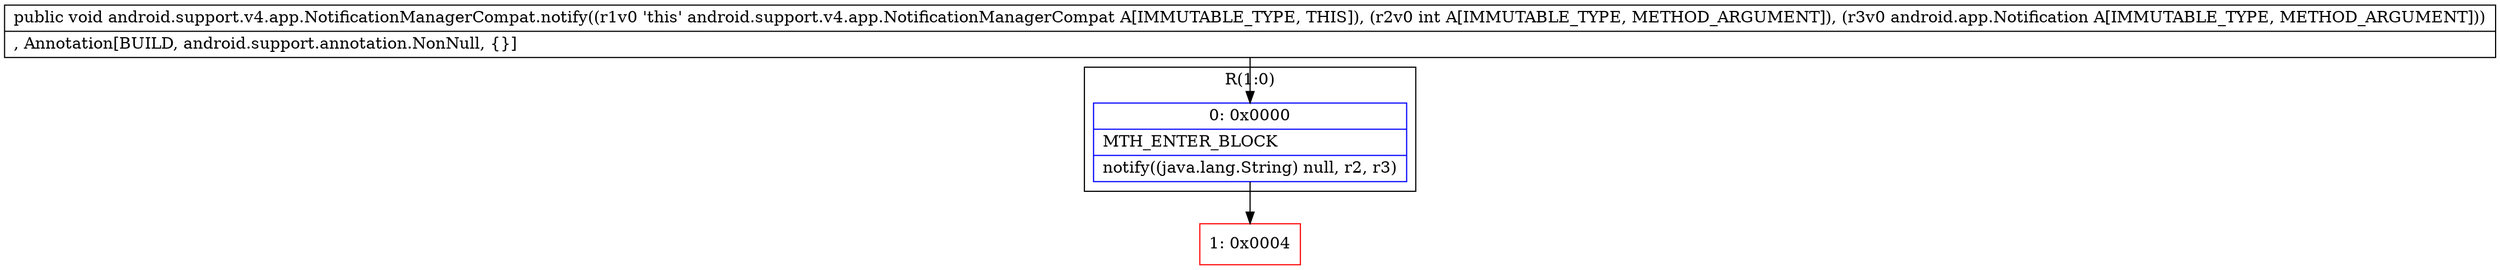 digraph "CFG forandroid.support.v4.app.NotificationManagerCompat.notify(ILandroid\/app\/Notification;)V" {
subgraph cluster_Region_719105029 {
label = "R(1:0)";
node [shape=record,color=blue];
Node_0 [shape=record,label="{0\:\ 0x0000|MTH_ENTER_BLOCK\l|notify((java.lang.String) null, r2, r3)\l}"];
}
Node_1 [shape=record,color=red,label="{1\:\ 0x0004}"];
MethodNode[shape=record,label="{public void android.support.v4.app.NotificationManagerCompat.notify((r1v0 'this' android.support.v4.app.NotificationManagerCompat A[IMMUTABLE_TYPE, THIS]), (r2v0 int A[IMMUTABLE_TYPE, METHOD_ARGUMENT]), (r3v0 android.app.Notification A[IMMUTABLE_TYPE, METHOD_ARGUMENT]))  | , Annotation[BUILD, android.support.annotation.NonNull, \{\}]\l}"];
MethodNode -> Node_0;
Node_0 -> Node_1;
}

